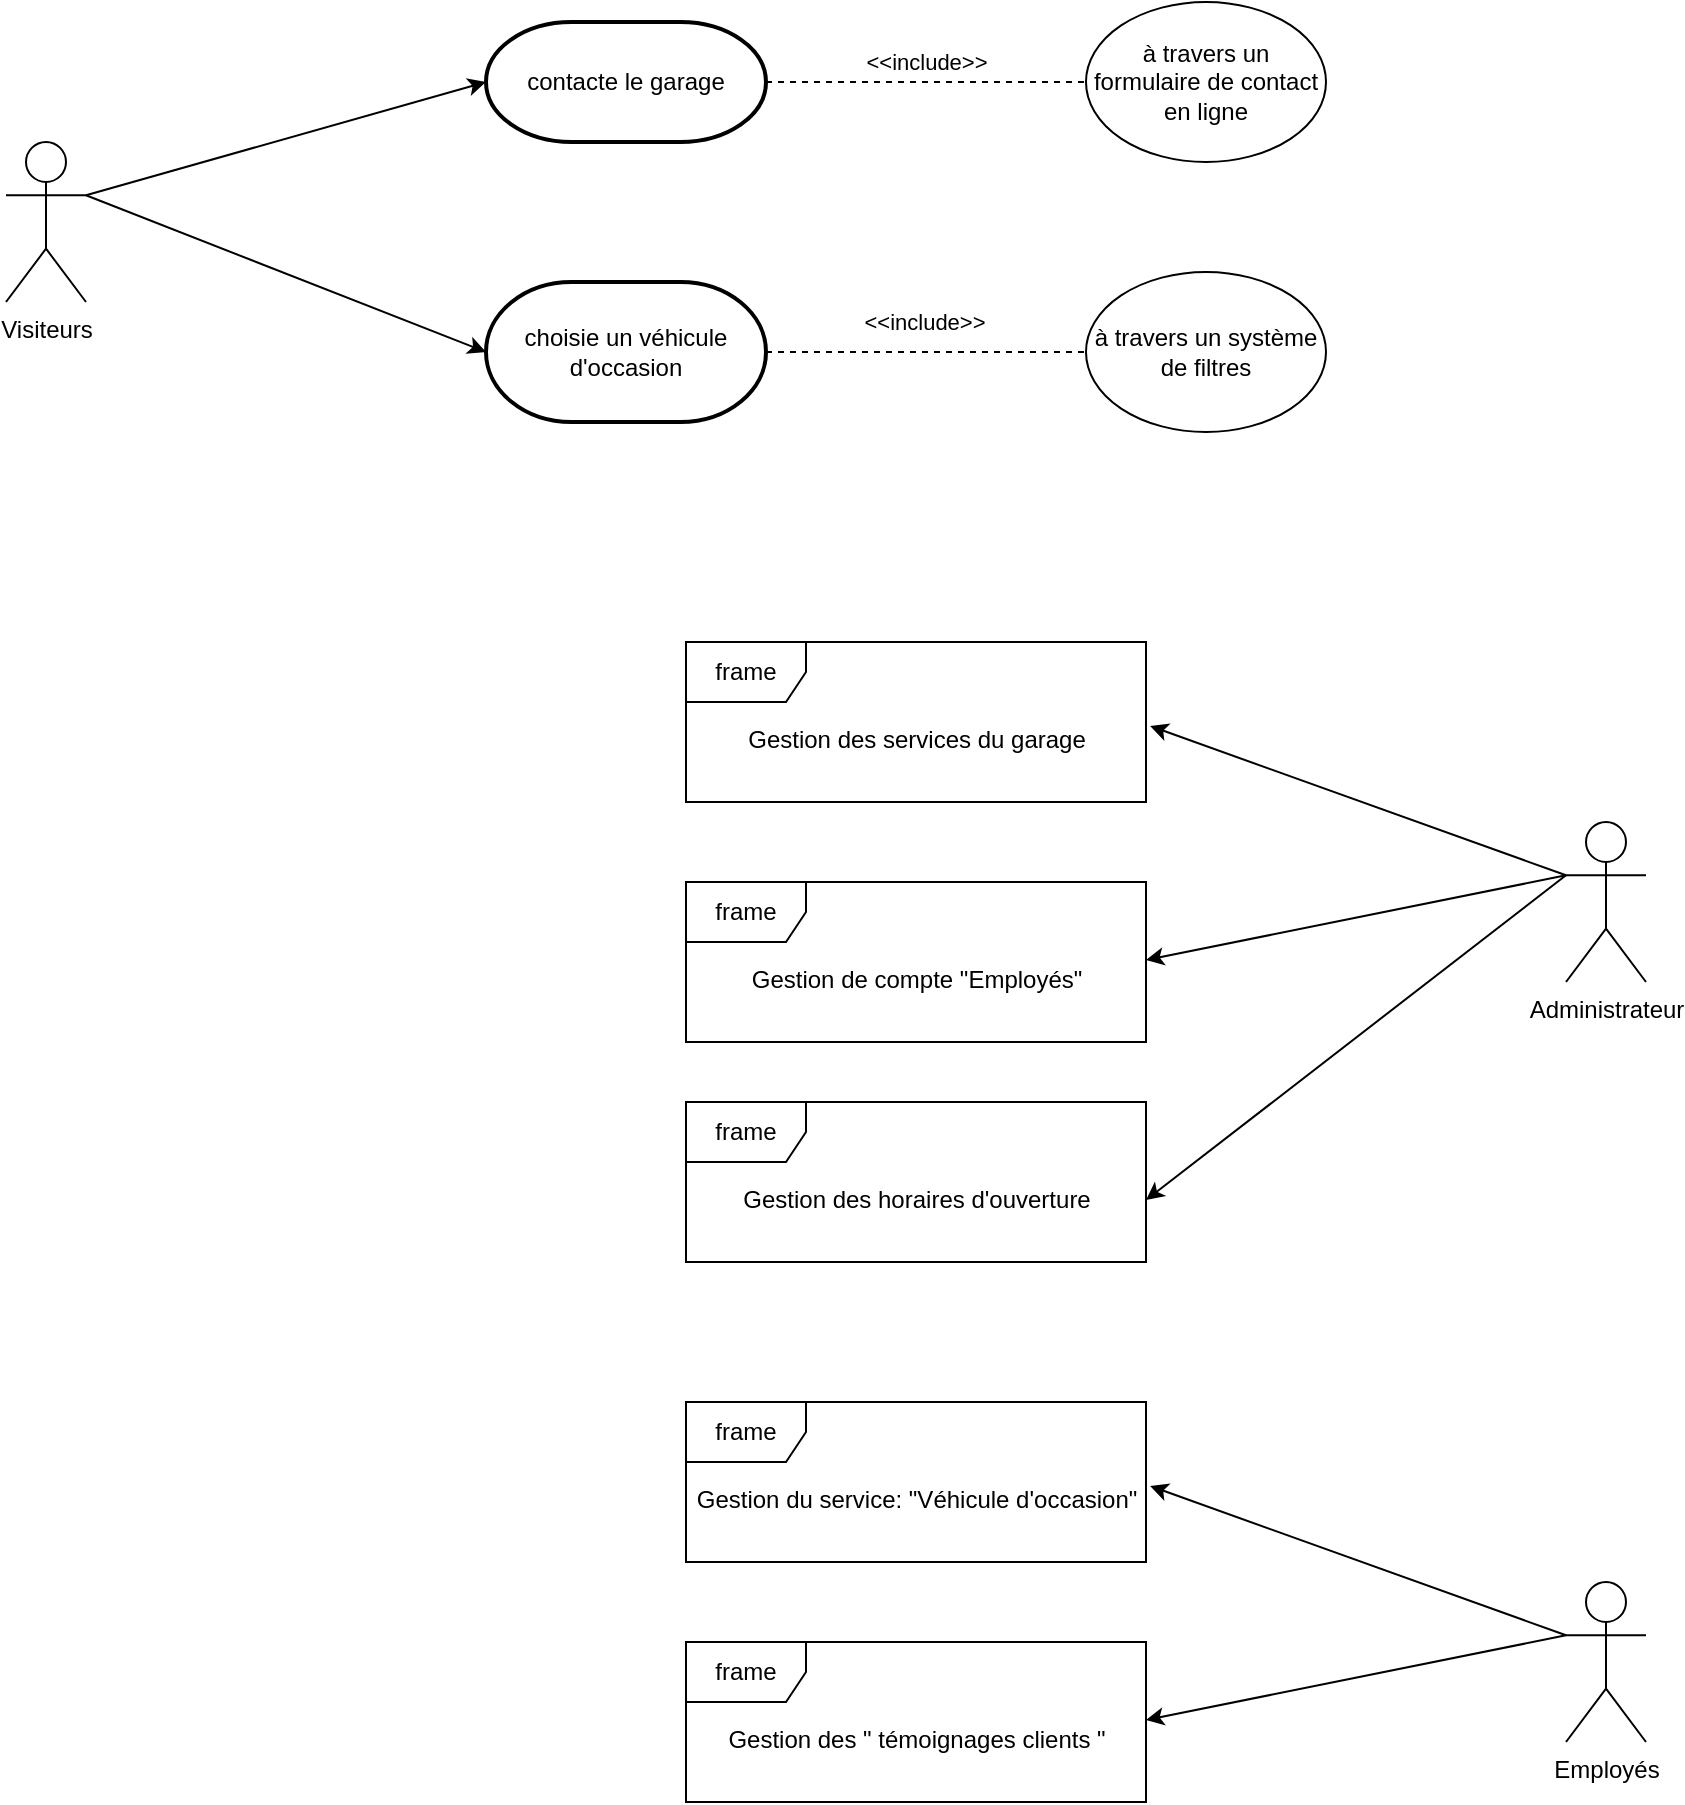 <mxfile version="21.6.2" type="device">
  <diagram name="Page-1" id="gOjgmxgFJ538D4orSMjN">
    <mxGraphModel dx="1195" dy="625" grid="1" gridSize="10" guides="1" tooltips="1" connect="1" arrows="1" fold="1" page="1" pageScale="1" pageWidth="1169" pageHeight="827" math="0" shadow="0">
      <root>
        <mxCell id="0" />
        <mxCell id="1" parent="0" />
        <mxCell id="HHbHc4xtxsDIpGqANBKj-1" value="Visiteurs" style="shape=umlActor;verticalLabelPosition=bottom;verticalAlign=top;html=1;outlineConnect=0;" vertex="1" parent="1">
          <mxGeometry x="60" y="110" width="40" height="80" as="geometry" />
        </mxCell>
        <mxCell id="HHbHc4xtxsDIpGqANBKj-2" value="frame" style="shape=umlFrame;whiteSpace=wrap;html=1;pointerEvents=0;" vertex="1" parent="1">
          <mxGeometry x="400" y="590" width="230" height="80" as="geometry" />
        </mxCell>
        <mxCell id="HHbHc4xtxsDIpGqANBKj-3" value="contacte le garage" style="strokeWidth=2;html=1;shape=mxgraph.flowchart.terminator;whiteSpace=wrap;" vertex="1" parent="1">
          <mxGeometry x="300" y="50" width="140" height="60" as="geometry" />
        </mxCell>
        <mxCell id="HHbHc4xtxsDIpGqANBKj-4" value="choisie un véhicule d&#39;occasion" style="strokeWidth=2;html=1;shape=mxgraph.flowchart.terminator;whiteSpace=wrap;" vertex="1" parent="1">
          <mxGeometry x="300" y="180" width="140" height="70" as="geometry" />
        </mxCell>
        <mxCell id="HHbHc4xtxsDIpGqANBKj-5" value="" style="endArrow=classic;html=1;rounded=0;entryX=0;entryY=0.5;entryDx=0;entryDy=0;entryPerimeter=0;exitX=1;exitY=0.333;exitDx=0;exitDy=0;exitPerimeter=0;" edge="1" parent="1" source="HHbHc4xtxsDIpGqANBKj-1" target="HHbHc4xtxsDIpGqANBKj-3">
          <mxGeometry width="50" height="50" relative="1" as="geometry">
            <mxPoint x="560" y="310" as="sourcePoint" />
            <mxPoint x="610" y="260" as="targetPoint" />
          </mxGeometry>
        </mxCell>
        <mxCell id="HHbHc4xtxsDIpGqANBKj-6" value="" style="endArrow=classic;html=1;rounded=0;exitX=1;exitY=0.333;exitDx=0;exitDy=0;exitPerimeter=0;entryX=0;entryY=0.5;entryDx=0;entryDy=0;entryPerimeter=0;" edge="1" parent="1" source="HHbHc4xtxsDIpGqANBKj-1" target="HHbHc4xtxsDIpGqANBKj-4">
          <mxGeometry width="50" height="50" relative="1" as="geometry">
            <mxPoint x="560" y="310" as="sourcePoint" />
            <mxPoint x="610" y="260" as="targetPoint" />
          </mxGeometry>
        </mxCell>
        <mxCell id="HHbHc4xtxsDIpGqANBKj-7" value="à travers un formulaire de contact en ligne" style="ellipse;whiteSpace=wrap;html=1;" vertex="1" parent="1">
          <mxGeometry x="600" y="40" width="120" height="80" as="geometry" />
        </mxCell>
        <mxCell id="HHbHc4xtxsDIpGqANBKj-8" value="à travers un système de filtres" style="ellipse;whiteSpace=wrap;html=1;" vertex="1" parent="1">
          <mxGeometry x="600" y="175" width="120" height="80" as="geometry" />
        </mxCell>
        <mxCell id="HHbHc4xtxsDIpGqANBKj-12" value="" style="endArrow=none;dashed=1;html=1;rounded=0;exitX=1;exitY=0.5;exitDx=0;exitDy=0;exitPerimeter=0;entryX=0;entryY=0.5;entryDx=0;entryDy=0;" edge="1" parent="1" source="HHbHc4xtxsDIpGqANBKj-3" target="HHbHc4xtxsDIpGqANBKj-7">
          <mxGeometry width="50" height="50" relative="1" as="geometry">
            <mxPoint x="560" y="210" as="sourcePoint" />
            <mxPoint x="610" y="160" as="targetPoint" />
          </mxGeometry>
        </mxCell>
        <mxCell id="HHbHc4xtxsDIpGqANBKj-15" value="&amp;lt;&amp;lt;include&amp;gt;&amp;gt;" style="edgeLabel;html=1;align=center;verticalAlign=middle;resizable=0;points=[];" vertex="1" connectable="0" parent="HHbHc4xtxsDIpGqANBKj-12">
          <mxGeometry x="-0.212" y="-3" relative="1" as="geometry">
            <mxPoint x="17" y="-13" as="offset" />
          </mxGeometry>
        </mxCell>
        <mxCell id="HHbHc4xtxsDIpGqANBKj-13" value="" style="endArrow=none;dashed=1;html=1;rounded=0;exitX=1;exitY=0.5;exitDx=0;exitDy=0;exitPerimeter=0;entryX=0;entryY=0.5;entryDx=0;entryDy=0;" edge="1" parent="1" source="HHbHc4xtxsDIpGqANBKj-4" target="HHbHc4xtxsDIpGqANBKj-8">
          <mxGeometry width="50" height="50" relative="1" as="geometry">
            <mxPoint x="560" y="210" as="sourcePoint" />
            <mxPoint x="610" y="160" as="targetPoint" />
          </mxGeometry>
        </mxCell>
        <mxCell id="HHbHc4xtxsDIpGqANBKj-14" value="&amp;lt;&amp;lt;include&amp;gt;&amp;gt;" style="edgeLabel;html=1;align=center;verticalAlign=middle;resizable=0;points=[];" vertex="1" connectable="0" parent="HHbHc4xtxsDIpGqANBKj-13">
          <mxGeometry x="-0.013" y="-1" relative="1" as="geometry">
            <mxPoint y="-16" as="offset" />
          </mxGeometry>
        </mxCell>
        <mxCell id="HHbHc4xtxsDIpGqANBKj-16" value="Administrateur" style="shape=umlActor;verticalLabelPosition=bottom;verticalAlign=top;html=1;outlineConnect=0;" vertex="1" parent="1">
          <mxGeometry x="840" y="450" width="40" height="80" as="geometry" />
        </mxCell>
        <mxCell id="HHbHc4xtxsDIpGqANBKj-21" value="Gestion des horaires d&#39;ouverture" style="text;html=1;align=center;verticalAlign=middle;resizable=0;points=[];autosize=1;strokeColor=none;fillColor=none;" vertex="1" parent="1">
          <mxGeometry x="415" y="624" width="200" height="30" as="geometry" />
        </mxCell>
        <mxCell id="HHbHc4xtxsDIpGqANBKj-22" value="frame" style="shape=umlFrame;whiteSpace=wrap;html=1;pointerEvents=0;" vertex="1" parent="1">
          <mxGeometry x="400" y="480" width="230" height="80" as="geometry" />
        </mxCell>
        <mxCell id="HHbHc4xtxsDIpGqANBKj-23" value="Gestion de compte &quot;Employés&quot;" style="text;html=1;align=center;verticalAlign=middle;resizable=0;points=[];autosize=1;strokeColor=none;fillColor=none;" vertex="1" parent="1">
          <mxGeometry x="420" y="514" width="190" height="30" as="geometry" />
        </mxCell>
        <mxCell id="HHbHc4xtxsDIpGqANBKj-24" value="frame" style="shape=umlFrame;whiteSpace=wrap;html=1;pointerEvents=0;" vertex="1" parent="1">
          <mxGeometry x="400" y="360" width="230" height="80" as="geometry" />
        </mxCell>
        <mxCell id="HHbHc4xtxsDIpGqANBKj-25" value="Gestion des services du garage" style="text;html=1;align=center;verticalAlign=middle;resizable=0;points=[];autosize=1;strokeColor=none;fillColor=none;" vertex="1" parent="1">
          <mxGeometry x="420" y="394" width="190" height="30" as="geometry" />
        </mxCell>
        <mxCell id="HHbHc4xtxsDIpGqANBKj-26" value="" style="endArrow=classic;html=1;rounded=0;exitX=0;exitY=0.333;exitDx=0;exitDy=0;exitPerimeter=0;entryX=1.009;entryY=0.525;entryDx=0;entryDy=0;entryPerimeter=0;" edge="1" parent="1" source="HHbHc4xtxsDIpGqANBKj-16" target="HHbHc4xtxsDIpGqANBKj-24">
          <mxGeometry width="50" height="50" relative="1" as="geometry">
            <mxPoint x="560" y="510" as="sourcePoint" />
            <mxPoint x="610" y="460" as="targetPoint" />
          </mxGeometry>
        </mxCell>
        <mxCell id="HHbHc4xtxsDIpGqANBKj-27" value="" style="endArrow=classic;html=1;rounded=0;entryX=1;entryY=0.488;entryDx=0;entryDy=0;entryPerimeter=0;exitX=0;exitY=0.333;exitDx=0;exitDy=0;exitPerimeter=0;" edge="1" parent="1" source="HHbHc4xtxsDIpGqANBKj-16" target="HHbHc4xtxsDIpGqANBKj-22">
          <mxGeometry width="50" height="50" relative="1" as="geometry">
            <mxPoint x="780" y="490" as="sourcePoint" />
            <mxPoint x="610" y="460" as="targetPoint" />
          </mxGeometry>
        </mxCell>
        <mxCell id="HHbHc4xtxsDIpGqANBKj-28" value="" style="endArrow=classic;html=1;rounded=0;exitX=0;exitY=0.333;exitDx=0;exitDy=0;exitPerimeter=0;entryX=1;entryY=0.613;entryDx=0;entryDy=0;entryPerimeter=0;" edge="1" parent="1" source="HHbHc4xtxsDIpGqANBKj-16" target="HHbHc4xtxsDIpGqANBKj-2">
          <mxGeometry width="50" height="50" relative="1" as="geometry">
            <mxPoint x="560" y="510" as="sourcePoint" />
            <mxPoint x="610" y="460" as="targetPoint" />
          </mxGeometry>
        </mxCell>
        <mxCell id="HHbHc4xtxsDIpGqANBKj-30" value="Employés" style="shape=umlActor;verticalLabelPosition=bottom;verticalAlign=top;html=1;outlineConnect=0;" vertex="1" parent="1">
          <mxGeometry x="840" y="830" width="40" height="80" as="geometry" />
        </mxCell>
        <mxCell id="HHbHc4xtxsDIpGqANBKj-32" value="frame" style="shape=umlFrame;whiteSpace=wrap;html=1;pointerEvents=0;" vertex="1" parent="1">
          <mxGeometry x="400" y="860" width="230" height="80" as="geometry" />
        </mxCell>
        <mxCell id="HHbHc4xtxsDIpGqANBKj-33" value="Gestion des &quot; témoignages clients &quot;" style="text;html=1;align=center;verticalAlign=middle;resizable=0;points=[];autosize=1;strokeColor=none;fillColor=none;" vertex="1" parent="1">
          <mxGeometry x="410" y="894" width="210" height="30" as="geometry" />
        </mxCell>
        <mxCell id="HHbHc4xtxsDIpGqANBKj-34" value="frame" style="shape=umlFrame;whiteSpace=wrap;html=1;pointerEvents=0;" vertex="1" parent="1">
          <mxGeometry x="400" y="740" width="230" height="80" as="geometry" />
        </mxCell>
        <mxCell id="HHbHc4xtxsDIpGqANBKj-35" value="Gestion du service: &quot;Véhicule d&#39;occasion&quot;" style="text;html=1;align=center;verticalAlign=middle;resizable=0;points=[];autosize=1;strokeColor=none;fillColor=none;" vertex="1" parent="1">
          <mxGeometry x="395" y="774" width="240" height="30" as="geometry" />
        </mxCell>
        <mxCell id="HHbHc4xtxsDIpGqANBKj-36" value="" style="endArrow=classic;html=1;rounded=0;exitX=0;exitY=0.333;exitDx=0;exitDy=0;exitPerimeter=0;entryX=1.009;entryY=0.525;entryDx=0;entryDy=0;entryPerimeter=0;" edge="1" parent="1" source="HHbHc4xtxsDIpGqANBKj-30" target="HHbHc4xtxsDIpGqANBKj-34">
          <mxGeometry width="50" height="50" relative="1" as="geometry">
            <mxPoint x="560" y="890" as="sourcePoint" />
            <mxPoint x="610" y="840" as="targetPoint" />
          </mxGeometry>
        </mxCell>
        <mxCell id="HHbHc4xtxsDIpGqANBKj-37" value="" style="endArrow=classic;html=1;rounded=0;entryX=1;entryY=0.488;entryDx=0;entryDy=0;entryPerimeter=0;exitX=0;exitY=0.333;exitDx=0;exitDy=0;exitPerimeter=0;" edge="1" parent="1" source="HHbHc4xtxsDIpGqANBKj-30" target="HHbHc4xtxsDIpGqANBKj-32">
          <mxGeometry width="50" height="50" relative="1" as="geometry">
            <mxPoint x="780" y="870" as="sourcePoint" />
            <mxPoint x="610" y="840" as="targetPoint" />
          </mxGeometry>
        </mxCell>
      </root>
    </mxGraphModel>
  </diagram>
</mxfile>
